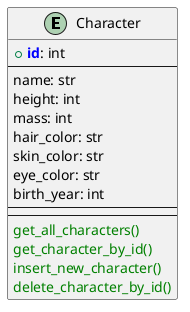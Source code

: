@startuml

!define PRIMARY_KEY(x) <b><color:blue>x</color></b>
!define METHOD(x) <color:green>x</color>

entity Character {
    + PRIMARY_KEY(id): int
    --
    name: str
    height: int
    mass: int
    hair_color: str
    skin_color: str
    eye_color: str
    birth_year: int
    --
    --
    METHOD(get_all_characters())
    METHOD(get_character_by_id())
    METHOD(insert_new_character())
    METHOD(delete_character_by_id())
}

@enduml